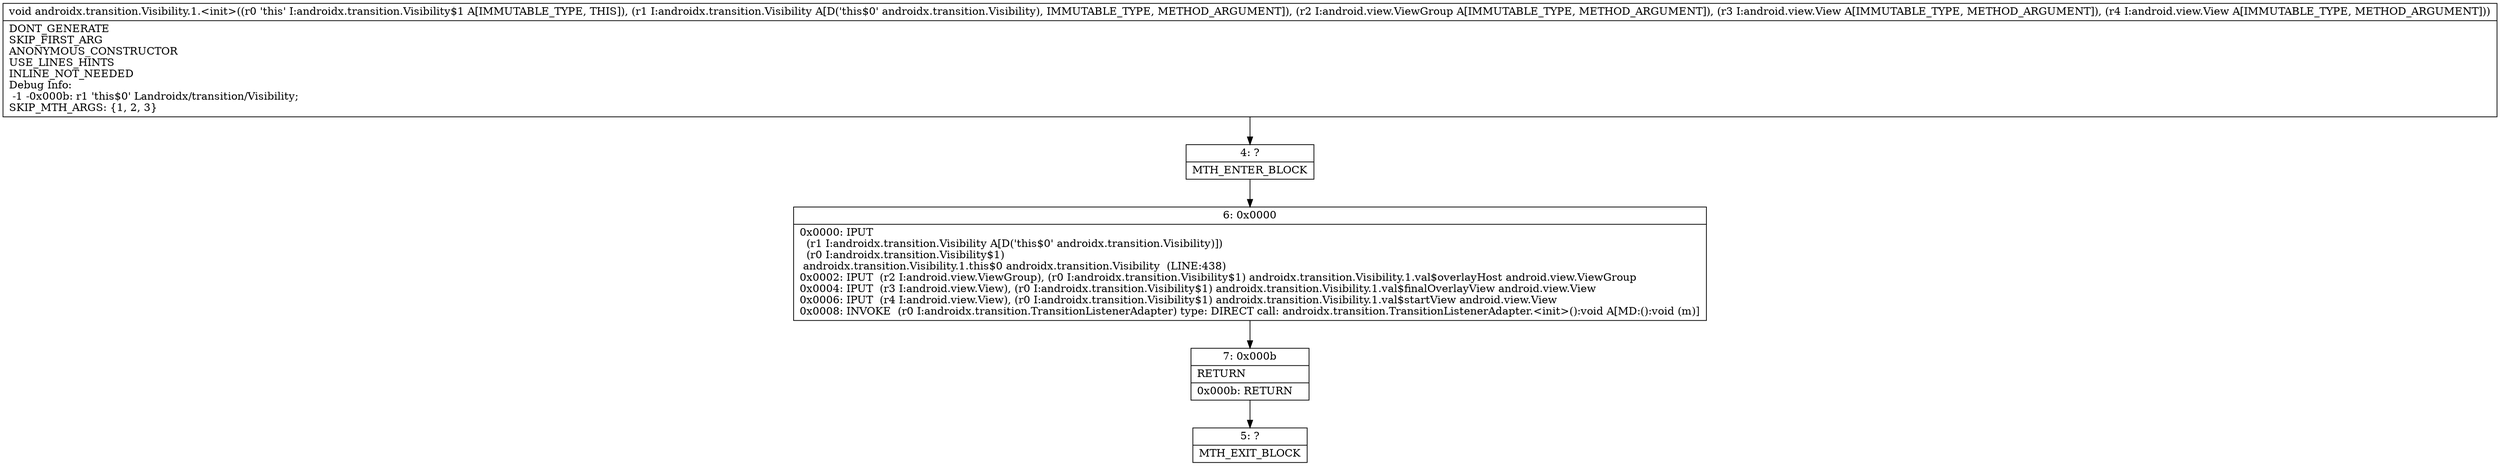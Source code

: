 digraph "CFG forandroidx.transition.Visibility.1.\<init\>(Landroidx\/transition\/Visibility;Landroid\/view\/ViewGroup;Landroid\/view\/View;Landroid\/view\/View;)V" {
Node_4 [shape=record,label="{4\:\ ?|MTH_ENTER_BLOCK\l}"];
Node_6 [shape=record,label="{6\:\ 0x0000|0x0000: IPUT  \l  (r1 I:androidx.transition.Visibility A[D('this$0' androidx.transition.Visibility)])\l  (r0 I:androidx.transition.Visibility$1)\l androidx.transition.Visibility.1.this$0 androidx.transition.Visibility  (LINE:438)\l0x0002: IPUT  (r2 I:android.view.ViewGroup), (r0 I:androidx.transition.Visibility$1) androidx.transition.Visibility.1.val$overlayHost android.view.ViewGroup \l0x0004: IPUT  (r3 I:android.view.View), (r0 I:androidx.transition.Visibility$1) androidx.transition.Visibility.1.val$finalOverlayView android.view.View \l0x0006: IPUT  (r4 I:android.view.View), (r0 I:androidx.transition.Visibility$1) androidx.transition.Visibility.1.val$startView android.view.View \l0x0008: INVOKE  (r0 I:androidx.transition.TransitionListenerAdapter) type: DIRECT call: androidx.transition.TransitionListenerAdapter.\<init\>():void A[MD:():void (m)]\l}"];
Node_7 [shape=record,label="{7\:\ 0x000b|RETURN\l|0x000b: RETURN   \l}"];
Node_5 [shape=record,label="{5\:\ ?|MTH_EXIT_BLOCK\l}"];
MethodNode[shape=record,label="{void androidx.transition.Visibility.1.\<init\>((r0 'this' I:androidx.transition.Visibility$1 A[IMMUTABLE_TYPE, THIS]), (r1 I:androidx.transition.Visibility A[D('this$0' androidx.transition.Visibility), IMMUTABLE_TYPE, METHOD_ARGUMENT]), (r2 I:android.view.ViewGroup A[IMMUTABLE_TYPE, METHOD_ARGUMENT]), (r3 I:android.view.View A[IMMUTABLE_TYPE, METHOD_ARGUMENT]), (r4 I:android.view.View A[IMMUTABLE_TYPE, METHOD_ARGUMENT]))  | DONT_GENERATE\lSKIP_FIRST_ARG\lANONYMOUS_CONSTRUCTOR\lUSE_LINES_HINTS\lINLINE_NOT_NEEDED\lDebug Info:\l  \-1 \-0x000b: r1 'this$0' Landroidx\/transition\/Visibility;\lSKIP_MTH_ARGS: \{1, 2, 3\}\l}"];
MethodNode -> Node_4;Node_4 -> Node_6;
Node_6 -> Node_7;
Node_7 -> Node_5;
}

